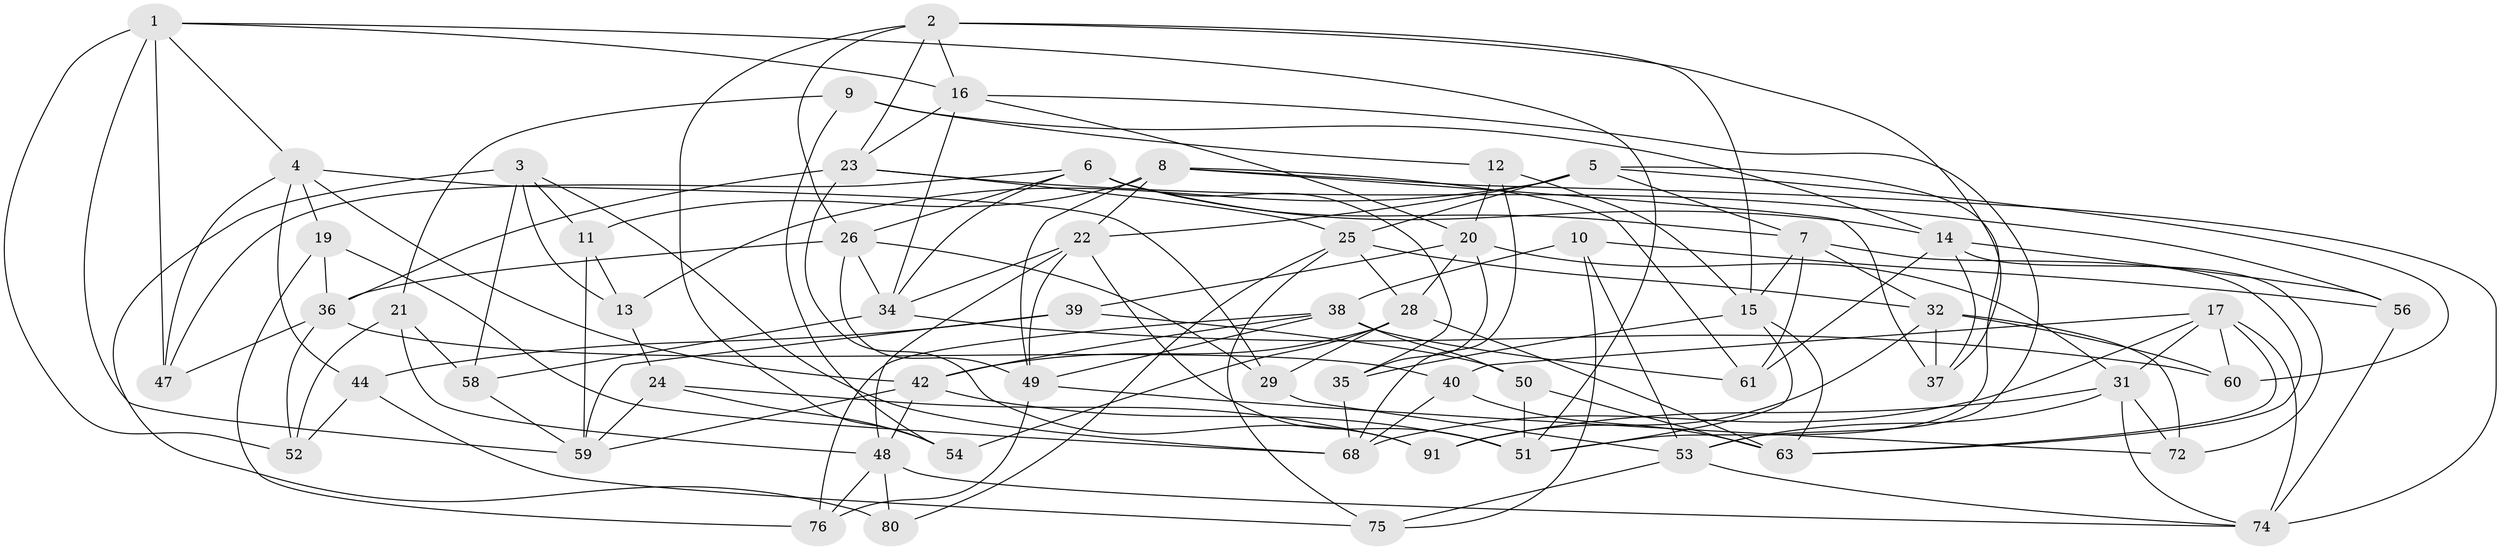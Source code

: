 // Generated by graph-tools (version 1.1) at 2025/52/02/27/25 19:52:30]
// undirected, 59 vertices, 149 edges
graph export_dot {
graph [start="1"]
  node [color=gray90,style=filled];
  1 [super="+85"];
  2 [super="+43"];
  3 [super="+70"];
  4 [super="+73"];
  5 [super="+71"];
  6 [super="+30"];
  7 [super="+57"];
  8 [super="+90"];
  9;
  10;
  11;
  12;
  13;
  14 [super="+89"];
  15 [super="+18"];
  16 [super="+27"];
  17 [super="+81"];
  19;
  20 [super="+33"];
  21;
  22 [super="+45"];
  23 [super="+66"];
  24;
  25 [super="+67"];
  26 [super="+55"];
  28 [super="+69"];
  29;
  31 [super="+77"];
  32 [super="+65"];
  34 [super="+83"];
  35;
  36 [super="+46"];
  37;
  38 [super="+41"];
  39;
  40;
  42 [super="+87"];
  44;
  47;
  48 [super="+78"];
  49 [super="+62"];
  50;
  51 [super="+79"];
  52;
  53 [super="+84"];
  54;
  56;
  58;
  59 [super="+64"];
  60;
  61;
  63 [super="+82"];
  68 [super="+86"];
  72;
  74 [super="+88"];
  75;
  76;
  80;
  91;
  1 -- 59;
  1 -- 4;
  1 -- 16;
  1 -- 51;
  1 -- 52;
  1 -- 47;
  2 -- 15;
  2 -- 37;
  2 -- 54;
  2 -- 26;
  2 -- 16;
  2 -- 23;
  3 -- 68;
  3 -- 58;
  3 -- 80 [weight=2];
  3 -- 11;
  3 -- 13;
  4 -- 47;
  4 -- 44;
  4 -- 42;
  4 -- 19;
  4 -- 29;
  5 -- 60;
  5 -- 25;
  5 -- 13;
  5 -- 51;
  5 -- 7;
  5 -- 22;
  6 -- 47;
  6 -- 26;
  6 -- 14;
  6 -- 34;
  6 -- 35;
  6 -- 7;
  7 -- 32;
  7 -- 15;
  7 -- 63;
  7 -- 61;
  8 -- 61;
  8 -- 22;
  8 -- 49;
  8 -- 11;
  8 -- 37;
  8 -- 74;
  9 -- 54;
  9 -- 21;
  9 -- 12;
  9 -- 14;
  10 -- 75;
  10 -- 38;
  10 -- 53;
  10 -- 56;
  11 -- 13;
  11 -- 59;
  12 -- 68;
  12 -- 20;
  12 -- 15;
  13 -- 24;
  14 -- 61;
  14 -- 72;
  14 -- 37;
  14 -- 56;
  15 -- 35;
  15 -- 51;
  15 -- 63;
  16 -- 23;
  16 -- 20;
  16 -- 53;
  16 -- 34;
  17 -- 60;
  17 -- 63;
  17 -- 40;
  17 -- 68;
  17 -- 31;
  17 -- 74;
  19 -- 76;
  19 -- 68;
  19 -- 36;
  20 -- 39;
  20 -- 31;
  20 -- 35;
  20 -- 28;
  21 -- 48;
  21 -- 52;
  21 -- 58;
  22 -- 49;
  22 -- 34;
  22 -- 48;
  22 -- 51;
  23 -- 91;
  23 -- 56;
  23 -- 25;
  23 -- 36;
  24 -- 91;
  24 -- 54;
  24 -- 59;
  25 -- 75;
  25 -- 80;
  25 -- 32;
  25 -- 28;
  26 -- 29;
  26 -- 34;
  26 -- 36;
  26 -- 49;
  28 -- 63;
  28 -- 54;
  28 -- 29;
  28 -- 42;
  29 -- 53;
  31 -- 72;
  31 -- 53;
  31 -- 74;
  31 -- 91;
  32 -- 72;
  32 -- 37;
  32 -- 91;
  32 -- 60;
  34 -- 60;
  34 -- 58;
  35 -- 68;
  36 -- 47;
  36 -- 40;
  36 -- 52;
  38 -- 61;
  38 -- 49;
  38 -- 50;
  38 -- 76;
  38 -- 42;
  39 -- 50;
  39 -- 44;
  39 -- 59;
  40 -- 63;
  40 -- 68;
  42 -- 59;
  42 -- 51;
  42 -- 48;
  44 -- 75;
  44 -- 52;
  48 -- 74;
  48 -- 80;
  48 -- 76;
  49 -- 72;
  49 -- 76;
  50 -- 51;
  50 -- 63;
  53 -- 75;
  53 -- 74;
  56 -- 74;
  58 -- 59;
}
